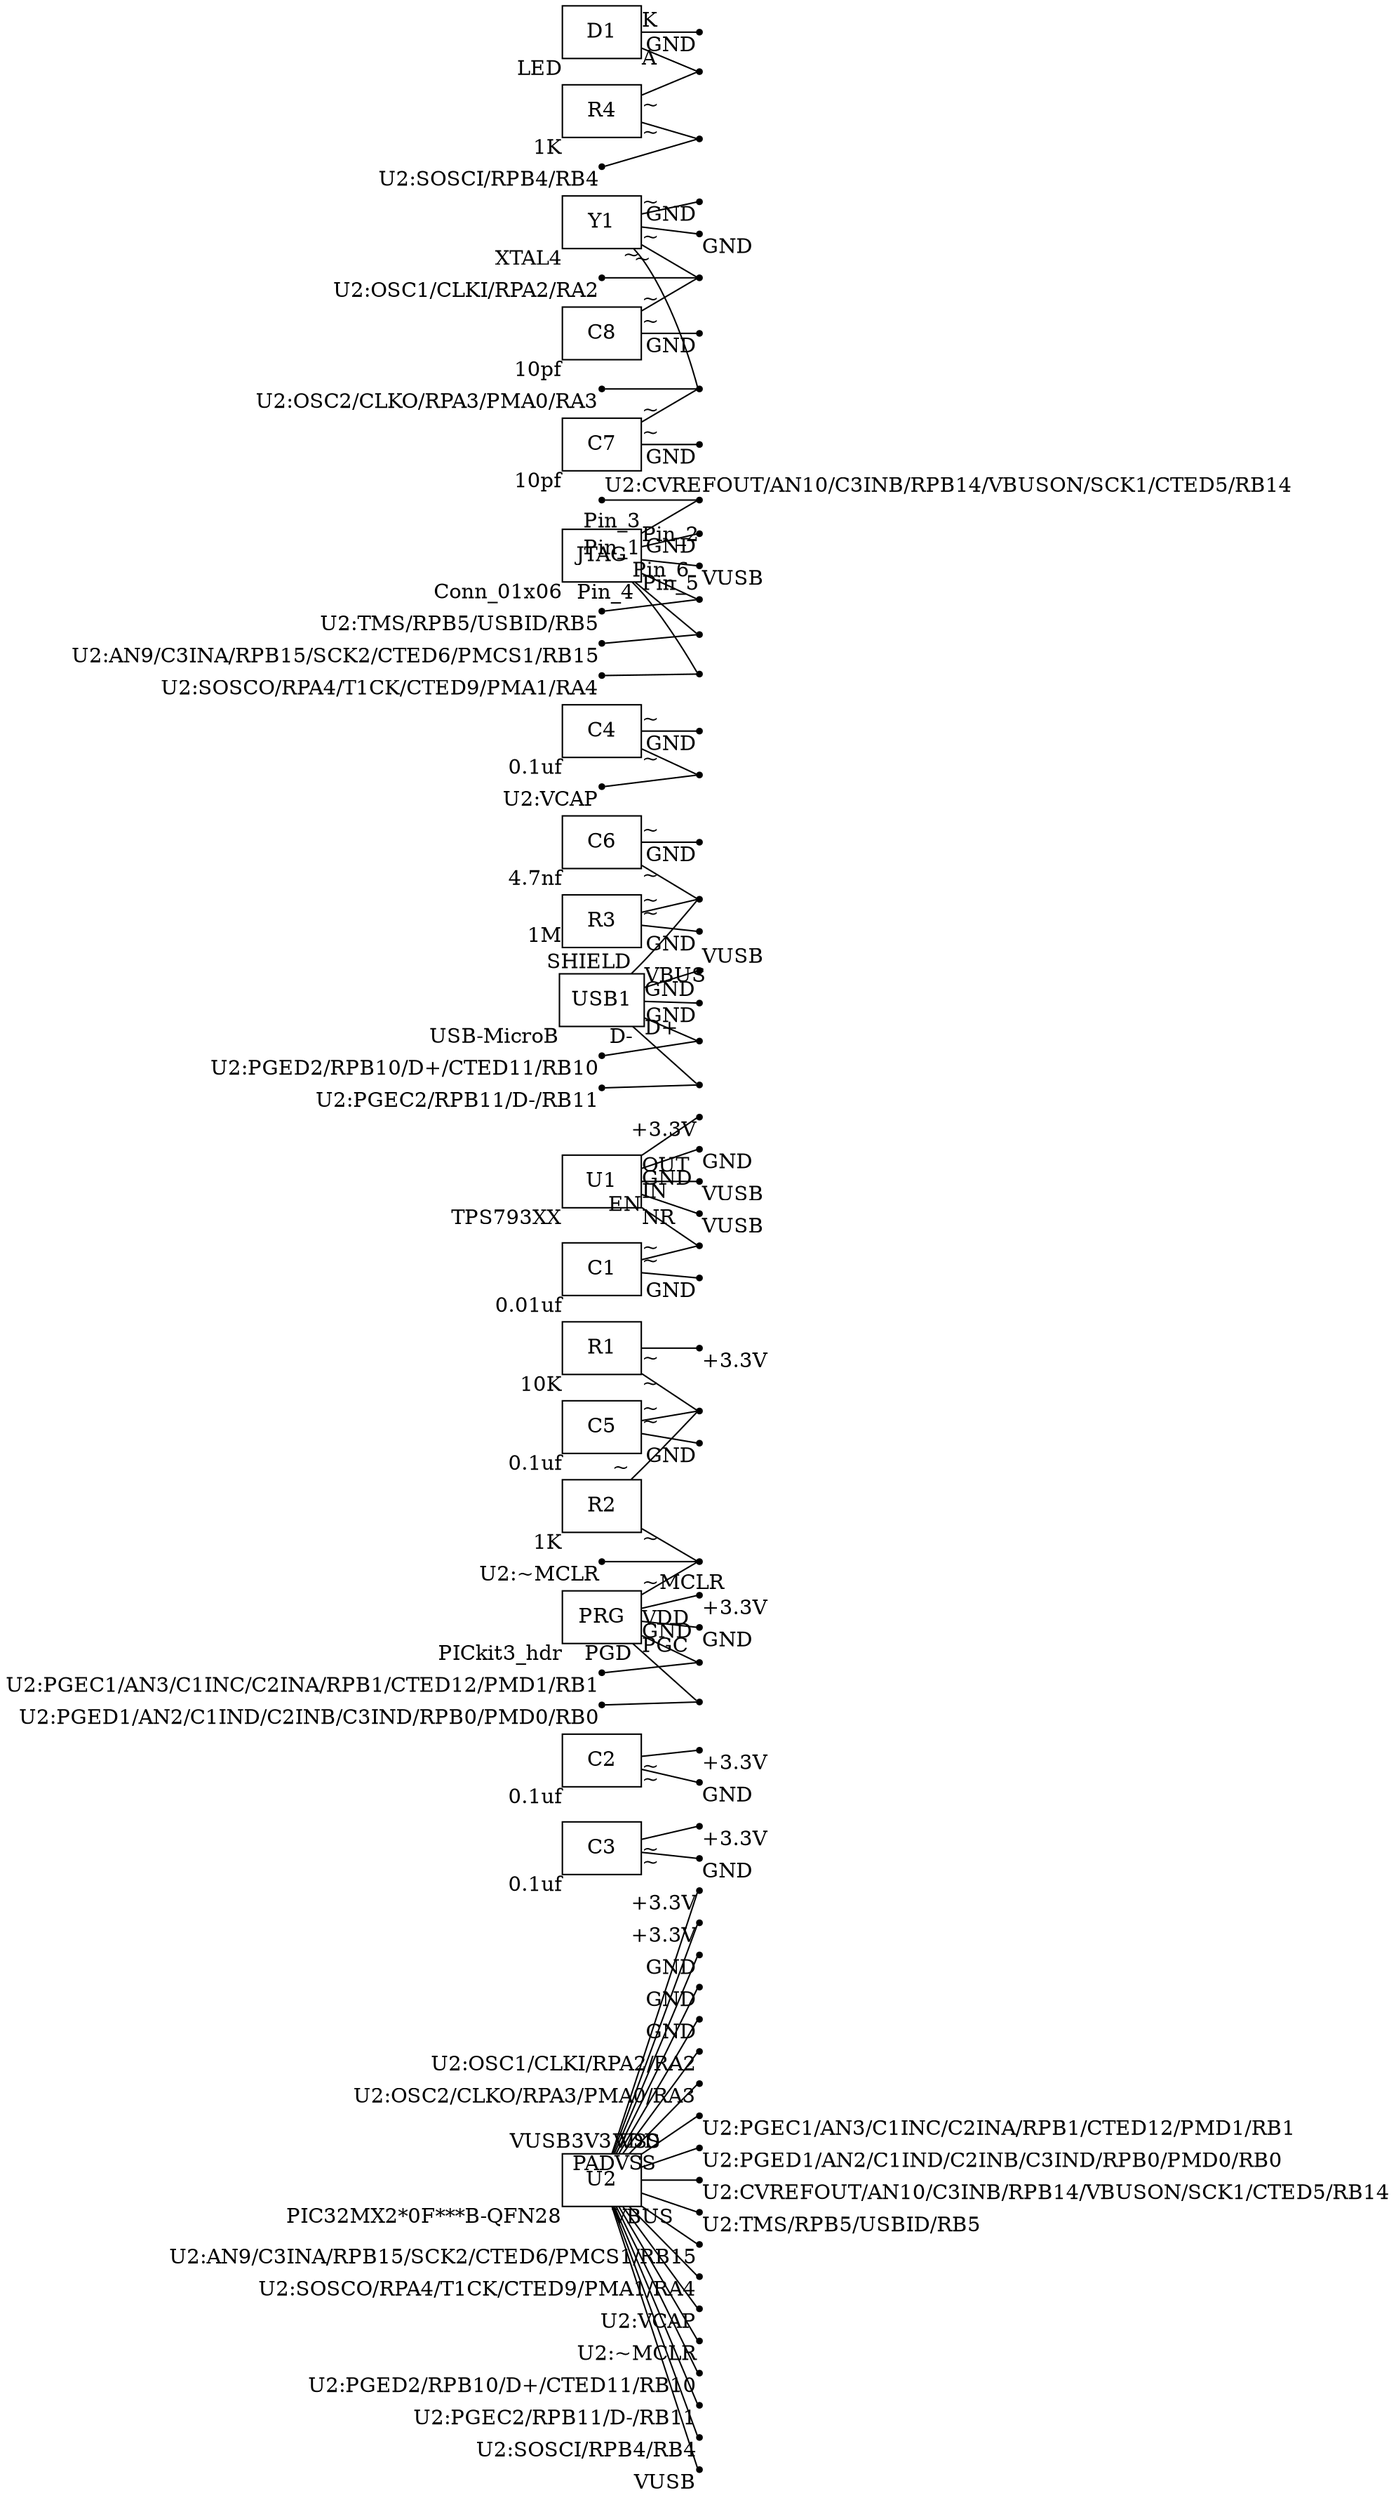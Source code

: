 digraph {
	rankdir=LR
	"+3.3V0" [shape=point xlabel="+3.3V"]
	U2 -> "+3.3V0" [arrowhead=none taillabel=VUSB3V3]
	"+3.3V1" [shape=point xlabel="+3.3V"]
	C3 -> "+3.3V1" [arrowhead=none taillabel="~"]
	"+3.3V2" [shape=point xlabel="+3.3V"]
	C2 -> "+3.3V2" [arrowhead=none taillabel="~"]
	"+3.3V3" [shape=point xlabel="+3.3V"]
	R1 -> "+3.3V3" [arrowhead=none taillabel="~"]
	"+3.3V4" [shape=point xlabel="+3.3V"]
	U2 -> "+3.3V4" [arrowhead=none taillabel=VDD]
	"+3.3V5" [shape=point xlabel="+3.3V"]
	PRG -> "+3.3V5" [arrowhead=none taillabel=VDD]
	"+3.3V6" [shape=point xlabel="+3.3V"]
	U1 -> "+3.3V6" [arrowhead=none taillabel=OUT]
	GND0 [shape=point xlabel=GND]
	U2 -> GND0 [arrowhead=none taillabel=VSS]
	GND1 [shape=point xlabel=GND]
	C3 -> GND1 [arrowhead=none taillabel="~"]
	GND2 [shape=point xlabel=GND]
	C6 -> GND2 [arrowhead=none taillabel="~"]
	GND3 [shape=point xlabel=GND]
	C4 -> GND3 [arrowhead=none taillabel="~"]
	GND4 [shape=point xlabel=GND]
	U2 -> GND4 [arrowhead=none taillabel=PAD]
	GND5 [shape=point xlabel=GND]
	JTAG -> GND5 [arrowhead=none taillabel=Pin_2]
	GND6 [shape=point xlabel=GND]
	Y1 -> GND6 [arrowhead=none taillabel="~"]
	GND7 [shape=point xlabel=GND]
	Y1 -> GND7 [arrowhead=none taillabel="~"]
	GND8 [shape=point xlabel=GND]
	U2 -> GND8 [arrowhead=none taillabel=VSS]
	GND9 [shape=point xlabel=GND]
	C7 -> GND9 [arrowhead=none taillabel="~"]
	GND10 [shape=point xlabel=GND]
	PRG -> GND10 [arrowhead=none taillabel=GND]
	GND11 [shape=point xlabel=GND]
	C5 -> GND11 [arrowhead=none taillabel="~"]
	GND12 [shape=point xlabel=GND]
	U1 -> GND12 [arrowhead=none taillabel=GND]
	GND13 [shape=point xlabel=GND]
	C1 -> GND13 [arrowhead=none taillabel="~"]
	GND14 [shape=point xlabel=GND]
	D1 -> GND14 [arrowhead=none taillabel=K]
	GND15 [shape=point xlabel=GND]
	C2 -> GND15 [arrowhead=none taillabel="~"]
	GND16 [shape=point xlabel=GND]
	USB1 -> GND16 [arrowhead=none taillabel=GND]
	GND17 [shape=point xlabel=GND]
	C8 -> GND17 [arrowhead=none taillabel="~"]
	GND18 [shape=point xlabel=GND]
	R3 -> GND18 [arrowhead=none taillabel="~"]
	"N$1" [shape=point]
	C1 -> "N$1" [arrowhead=none taillabel="~"]
	U1 -> "N$1" [arrowhead=none taillabel=NR]
	"N$10" [shape=point]
	"N$10_3_0" [shape=point xlabel="U2:OSC1/CLKI/RPA2/RA2"]
	U2 -> "N$10_3_0" [arrowhead=none]
	U2_3_0 [shape=point xlabel="U2:OSC1/CLKI/RPA2/RA2"]
	U2_3_0 -> "N$10" [arrowhead=none]
	C8 -> "N$10" [arrowhead=none taillabel="~"]
	Y1 -> "N$10" [arrowhead=none taillabel="~"]
	"N$11" [shape=point]
	C7 -> "N$11" [arrowhead=none taillabel="~"]
	"N$11_4_1" [shape=point xlabel="U2:OSC2/CLKO/RPA3/PMA0/RA3"]
	U2 -> "N$11_4_1" [arrowhead=none]
	U2_4_1 [shape=point xlabel="U2:OSC2/CLKO/RPA3/PMA0/RA3"]
	U2_4_1 -> "N$11" [arrowhead=none]
	Y1 -> "N$11" [arrowhead=none taillabel="~"]
	"N$12" [shape=point]
	"N$12_5_0" [shape=point xlabel="U2:PGEC1/AN3/C1INC/C2INA/RPB1/CTED12/PMD1/RB1"]
	U2 -> "N$12_5_0" [arrowhead=none]
	U2_5_0 [shape=point xlabel="U2:PGEC1/AN3/C1INC/C2INA/RPB1/CTED12/PMD1/RB1"]
	U2_5_0 -> "N$12" [arrowhead=none]
	PRG -> "N$12" [arrowhead=none taillabel=PGC]
	"N$13" [shape=point]
	"N$13_6_0" [shape=point xlabel="U2:PGED1/AN2/C1IND/C2INB/C3IND/RPB0/PMD0/RB0"]
	U2 -> "N$13_6_0" [arrowhead=none]
	U2_6_0 [shape=point xlabel="U2:PGED1/AN2/C1IND/C2INB/C3IND/RPB0/PMD0/RB0"]
	U2_6_0 -> "N$13" [arrowhead=none]
	PRG -> "N$13" [arrowhead=none taillabel=PGD]
	"N$14" [shape=point]
	"N$14_7_0" [shape=point xlabel="U2:CVREFOUT/AN10/C3INB/RPB14/VBUSON/SCK1/CTED5/RB14"]
	U2 -> "N$14_7_0" [arrowhead=none]
	U2_7_0 [shape=point xlabel="U2:CVREFOUT/AN10/C3INB/RPB14/VBUSON/SCK1/CTED5/RB14"]
	U2_7_0 -> "N$14" [arrowhead=none]
	JTAG -> "N$14" [arrowhead=none taillabel=Pin_3]
	"N$15" [shape=point]
	JTAG -> "N$15" [arrowhead=none taillabel=Pin_5]
	"N$15_8_1" [shape=point xlabel="U2:TMS/RPB5/USBID/RB5"]
	U2 -> "N$15_8_1" [arrowhead=none]
	U2_8_1 [shape=point xlabel="U2:TMS/RPB5/USBID/RB5"]
	U2_8_1 -> "N$15" [arrowhead=none]
	"N$16" [shape=point]
	JTAG -> "N$16" [arrowhead=none taillabel=Pin_4]
	"N$16_9_1" [shape=point xlabel="U2:AN9/C3INA/RPB15/SCK2/CTED6/PMCS1/RB15"]
	U2 -> "N$16_9_1" [arrowhead=none]
	U2_9_1 [shape=point xlabel="U2:AN9/C3INA/RPB15/SCK2/CTED6/PMCS1/RB15"]
	U2_9_1 -> "N$16" [arrowhead=none]
	"N$17" [shape=point]
	JTAG -> "N$17" [arrowhead=none taillabel=Pin_6]
	"N$17_10_1" [shape=point xlabel="U2:SOSCO/RPA4/T1CK/CTED9/PMA1/RA4"]
	U2 -> "N$17_10_1" [arrowhead=none]
	U2_10_1 [shape=point xlabel="U2:SOSCO/RPA4/T1CK/CTED9/PMA1/RA4"]
	U2_10_1 -> "N$17" [arrowhead=none]
	"N$2" [shape=point]
	"N$2_11_0" [shape=point xlabel="U2:VCAP"]
	U2 -> "N$2_11_0" [arrowhead=none]
	U2_11_0 [shape=point xlabel="U2:VCAP"]
	U2_11_0 -> "N$2" [arrowhead=none]
	C4 -> "N$2" [arrowhead=none taillabel="~"]
	"N$3" [shape=point]
	R2 -> "N$3" [arrowhead=none taillabel="~"]
	C5 -> "N$3" [arrowhead=none taillabel="~"]
	R1 -> "N$3" [arrowhead=none taillabel="~"]
	"N$4" [shape=point]
	PRG -> "N$4" [arrowhead=none taillabel="~MCLR"]
	R2 -> "N$4" [arrowhead=none taillabel="~"]
	"N$4_13_2" [shape=point xlabel="U2:~MCLR"]
	U2 -> "N$4_13_2" [arrowhead=none]
	U2_13_2 [shape=point xlabel="U2:~MCLR"]
	U2_13_2 -> "N$4" [arrowhead=none]
	"N$5" [shape=point]
	"N$5_14_0" [shape=point xlabel="U2:PGED2/RPB10/D+/CTED11/RB10"]
	U2 -> "N$5_14_0" [arrowhead=none]
	U2_14_0 [shape=point xlabel="U2:PGED2/RPB10/D+/CTED11/RB10"]
	U2_14_0 -> "N$5" [arrowhead=none]
	USB1 -> "N$5" [arrowhead=none taillabel="D+"]
	"N$6" [shape=point]
	"N$6_15_0" [shape=point xlabel="U2:PGEC2/RPB11/D-/RB11"]
	U2 -> "N$6_15_0" [arrowhead=none]
	U2_15_0 [shape=point xlabel="U2:PGEC2/RPB11/D-/RB11"]
	U2_15_0 -> "N$6" [arrowhead=none]
	USB1 -> "N$6" [arrowhead=none taillabel="D-"]
	"N$7" [shape=point]
	USB1 -> "N$7" [arrowhead=none taillabel=SHIELD]
	C6 -> "N$7" [arrowhead=none taillabel="~"]
	R3 -> "N$7" [arrowhead=none taillabel="~"]
	"N$8" [shape=point]
	R4 -> "N$8" [arrowhead=none taillabel="~"]
	"N$8_17_1" [shape=point xlabel="U2:SOSCI/RPB4/RB4"]
	U2 -> "N$8_17_1" [arrowhead=none]
	U2_17_1 [shape=point xlabel="U2:SOSCI/RPB4/RB4"]
	U2_17_1 -> "N$8" [arrowhead=none]
	"N$9" [shape=point]
	R4 -> "N$9" [arrowhead=none taillabel="~"]
	D1 -> "N$9" [arrowhead=none taillabel=A]
	VUSB0 [shape=point xlabel=VUSB]
	U2 -> VUSB0 [arrowhead=none taillabel=VBUS]
	VUSB1 [shape=point xlabel=VUSB]
	JTAG -> VUSB1 [arrowhead=none taillabel=Pin_1]
	VUSB2 [shape=point xlabel=VUSB]
	U1 -> VUSB2 [arrowhead=none taillabel=IN]
	VUSB3 [shape=point xlabel=VUSB]
	U1 -> VUSB3 [arrowhead=none taillabel=EN]
	VUSB4 [shape=point xlabel=VUSB]
	USB1 -> VUSB4 [arrowhead=none taillabel=VBUS]
	C1 [shape=rectangle xlabel="0.01uf"]
	C2 [shape=rectangle xlabel="0.1uf"]
	C3 [shape=rectangle xlabel="0.1uf"]
	C4 [shape=rectangle xlabel="0.1uf"]
	C5 [shape=rectangle xlabel="0.1uf"]
	C6 [shape=rectangle xlabel="4.7nf"]
	C7 [shape=rectangle xlabel="10pf"]
	C8 [shape=rectangle xlabel="10pf"]
	D1 [shape=rectangle xlabel=LED]
	JTAG [shape=rectangle xlabel=Conn_01x06]
	PRG [shape=rectangle xlabel=PICkit3_hdr]
	R1 [shape=rectangle xlabel="10K"]
	R2 [shape=rectangle xlabel="1K"]
	R3 [shape=rectangle xlabel="1M"]
	R4 [shape=rectangle xlabel="1K"]
	U1 [shape=rectangle xlabel=TPS793XX]
	U2 [shape=rectangle xlabel="PIC32MX2*0F***B-QFN28"]
	USB1 [shape=rectangle xlabel="USB-MicroB"]
	Y1 [shape=rectangle xlabel=XTAL4]
}

